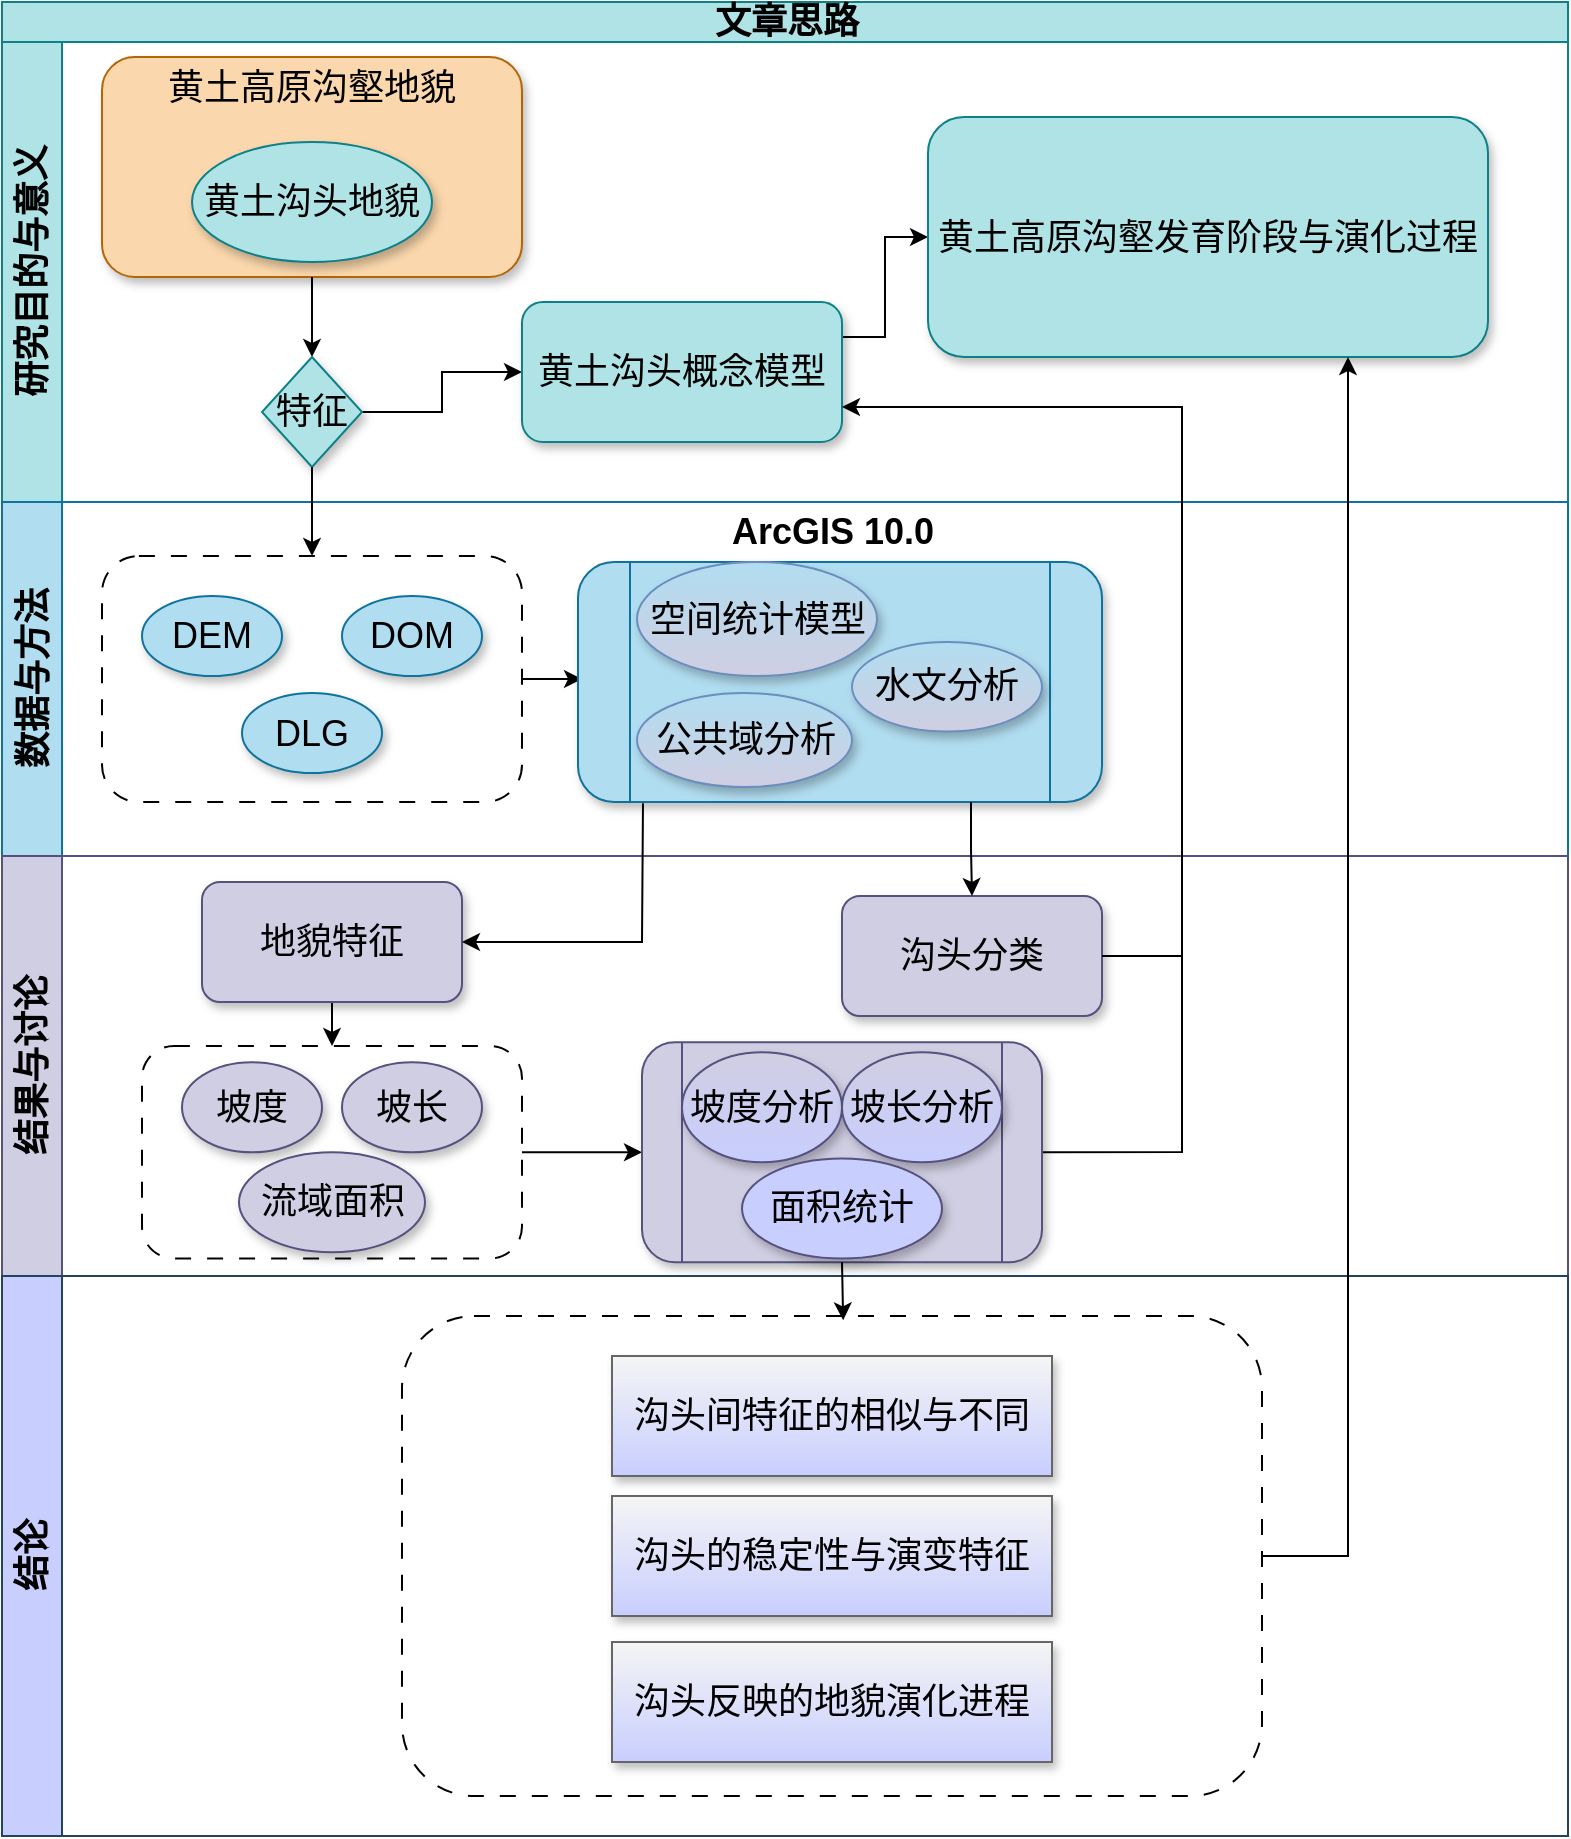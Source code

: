 <mxfile version="24.4.13" type="github">
  <diagram id="prtHgNgQTEPvFCAcTncT" name="Page-1">
    <mxGraphModel dx="908" dy="591" grid="1" gridSize="10" guides="1" tooltips="1" connect="1" arrows="1" fold="1" page="1" pageScale="1" pageWidth="827" pageHeight="1169" math="0" shadow="0">
      <root>
        <mxCell id="0" />
        <mxCell id="1" parent="0" />
        <mxCell id="dNxyNK7c78bLwvsdeMH5-19" value="文章思路" style="swimlane;html=1;childLayout=stackLayout;resizeParent=1;resizeParentMax=0;horizontal=1;startSize=20;horizontalStack=0;swimlaneFillColor=default;direction=east;align=center;flipH=0;flipV=0;labelPosition=center;verticalLabelPosition=middle;verticalAlign=middle;fontSize=18;fillColor=#b0e3e6;strokeColor=#0e8088;" parent="1" vertex="1">
          <mxGeometry x="22" y="10" width="783" height="917" as="geometry" />
        </mxCell>
        <mxCell id="dNxyNK7c78bLwvsdeMH5-20" value="研究目的与意义" style="swimlane;html=1;startSize=30;horizontal=0;fontSize=18;fillColor=#b0e3e6;strokeColor=#0e8088;" parent="dNxyNK7c78bLwvsdeMH5-19" vertex="1">
          <mxGeometry y="20" width="783" height="230" as="geometry" />
        </mxCell>
        <mxCell id="yjcvg-GpPopAoEvQ3IlU-27" value="" style="rounded=1;whiteSpace=wrap;html=1;strokeColor=#b46504;align=center;verticalAlign=middle;swimlaneFillColor=default;fontFamily=Helvetica;fontSize=18;fontStyle=1;fillColor=#fad7ac;shadow=1;" parent="dNxyNK7c78bLwvsdeMH5-20" vertex="1">
          <mxGeometry x="50" y="7.5" width="210" height="110" as="geometry" />
        </mxCell>
        <mxCell id="yjcvg-GpPopAoEvQ3IlU-25" value="&lt;span style=&quot;font-weight: normal; font-size: 18px;&quot;&gt;黄土沟头地貌&lt;/span&gt;" style="ellipse;whiteSpace=wrap;html=1;strokeColor=#0e8088;align=center;verticalAlign=middle;swimlaneFillColor=default;fontFamily=Helvetica;fontSize=18;fontStyle=1;fillColor=#b0e3e6;shadow=1;" parent="dNxyNK7c78bLwvsdeMH5-20" vertex="1">
          <mxGeometry x="95" y="50" width="120" height="60" as="geometry" />
        </mxCell>
        <mxCell id="yjcvg-GpPopAoEvQ3IlU-28" value="&lt;span style=&quot;font-weight: normal; font-size: 18px;&quot;&gt;黄土高原沟壑地貌&lt;/span&gt;" style="text;html=1;align=center;verticalAlign=middle;whiteSpace=wrap;rounded=0;fontFamily=Helvetica;fontSize=18;fontColor=default;fontStyle=1;" parent="dNxyNK7c78bLwvsdeMH5-20" vertex="1">
          <mxGeometry x="80" y="7.5" width="150" height="30" as="geometry" />
        </mxCell>
        <mxCell id="yjcvg-GpPopAoEvQ3IlU-24" value="" style="endArrow=classic;html=1;rounded=0;fontFamily=Helvetica;fontSize=18;fontColor=default;fontStyle=1;exitX=0.5;exitY=1;exitDx=0;exitDy=0;entryX=0.5;entryY=0;entryDx=0;entryDy=0;" parent="dNxyNK7c78bLwvsdeMH5-20" source="yjcvg-GpPopAoEvQ3IlU-27" target="yjcvg-GpPopAoEvQ3IlU-29" edge="1">
          <mxGeometry width="50" height="50" relative="1" as="geometry">
            <mxPoint x="280" y="100" as="sourcePoint" />
            <mxPoint x="320" y="85" as="targetPoint" />
          </mxGeometry>
        </mxCell>
        <mxCell id="yjcvg-GpPopAoEvQ3IlU-31" value="" style="edgeStyle=orthogonalEdgeStyle;rounded=0;orthogonalLoop=1;jettySize=auto;html=1;fontFamily=Helvetica;fontSize=18;fontColor=default;fontStyle=1;" parent="dNxyNK7c78bLwvsdeMH5-20" source="yjcvg-GpPopAoEvQ3IlU-29" target="yjcvg-GpPopAoEvQ3IlU-30" edge="1">
          <mxGeometry relative="1" as="geometry" />
        </mxCell>
        <mxCell id="yjcvg-GpPopAoEvQ3IlU-29" value="&lt;span style=&quot;font-weight: normal; font-size: 18px;&quot;&gt;特征&lt;/span&gt;" style="rhombus;whiteSpace=wrap;html=1;strokeColor=#0e8088;align=center;verticalAlign=middle;swimlaneFillColor=default;fontFamily=Helvetica;fontSize=18;fontStyle=1;fillColor=#b0e3e6;shadow=1;rounded=0;" parent="dNxyNK7c78bLwvsdeMH5-20" vertex="1">
          <mxGeometry x="130" y="157.5" width="50" height="55" as="geometry" />
        </mxCell>
        <mxCell id="yjcvg-GpPopAoEvQ3IlU-34" value="" style="edgeStyle=orthogonalEdgeStyle;rounded=0;orthogonalLoop=1;jettySize=auto;html=1;fontFamily=Helvetica;fontSize=18;fontColor=default;fontStyle=1;exitX=1;exitY=0.25;exitDx=0;exitDy=0;" parent="dNxyNK7c78bLwvsdeMH5-20" source="yjcvg-GpPopAoEvQ3IlU-30" target="yjcvg-GpPopAoEvQ3IlU-33" edge="1">
          <mxGeometry relative="1" as="geometry" />
        </mxCell>
        <mxCell id="yjcvg-GpPopAoEvQ3IlU-30" value="&lt;span style=&quot;font-weight: 400; font-size: 18px;&quot;&gt;黄土沟头概念模型&lt;/span&gt;" style="whiteSpace=wrap;html=1;swimlaneFillColor=default;fontStyle=1;rounded=1;fontSize=18;fillColor=#b0e3e6;strokeColor=#0e8088;shadow=1;" parent="dNxyNK7c78bLwvsdeMH5-20" vertex="1">
          <mxGeometry x="260" y="130" width="160" height="70" as="geometry" />
        </mxCell>
        <mxCell id="yjcvg-GpPopAoEvQ3IlU-33" value="&lt;span style=&quot;font-weight: normal; font-size: 18px;&quot;&gt;黄土高原沟壑发育阶段与演化过程&lt;/span&gt;" style="whiteSpace=wrap;html=1;fontSize=18;swimlaneFillColor=default;fontStyle=1;rounded=1;shadow=1;fillColor=#b0e3e6;strokeColor=#0e8088;" parent="dNxyNK7c78bLwvsdeMH5-20" vertex="1">
          <mxGeometry x="463" y="37.5" width="280" height="120" as="geometry" />
        </mxCell>
        <mxCell id="yjcvg-GpPopAoEvQ3IlU-12" value="数据与方法" style="swimlane;html=1;startSize=30;horizontal=0;fontSize=18;fillColor=#b1ddf0;strokeColor=#10739e;" parent="dNxyNK7c78bLwvsdeMH5-19" vertex="1">
          <mxGeometry y="250" width="783" height="177" as="geometry" />
        </mxCell>
        <mxCell id="G3TPeGIwNb0U0___-iBQ-11" style="edgeStyle=orthogonalEdgeStyle;rounded=0;orthogonalLoop=1;jettySize=auto;html=1;exitX=1;exitY=0.5;exitDx=0;exitDy=0;" parent="yjcvg-GpPopAoEvQ3IlU-12" source="yjcvg-GpPopAoEvQ3IlU-37" edge="1">
          <mxGeometry relative="1" as="geometry">
            <mxPoint x="290" y="88.524" as="targetPoint" />
          </mxGeometry>
        </mxCell>
        <mxCell id="yjcvg-GpPopAoEvQ3IlU-37" value="" style="rounded=1;whiteSpace=wrap;html=1;strokeColor=default;align=center;verticalAlign=middle;swimlaneFillColor=default;fontFamily=Helvetica;fontSize=18;fontColor=default;fontStyle=1;fillColor=default;dashed=1;dashPattern=8 8;" parent="yjcvg-GpPopAoEvQ3IlU-12" vertex="1">
          <mxGeometry x="50" y="27" width="210" height="123" as="geometry" />
        </mxCell>
        <mxCell id="yjcvg-GpPopAoEvQ3IlU-40" value="&lt;font style=&quot;font-size: 18px; font-weight: normal;&quot;&gt;DEM&lt;/font&gt;" style="ellipse;whiteSpace=wrap;html=1;strokeColor=#10739e;align=center;verticalAlign=middle;swimlaneFillColor=default;fontFamily=Helvetica;fontSize=18;fontStyle=1;fillColor=#b1ddf0;shadow=1;" parent="yjcvg-GpPopAoEvQ3IlU-12" vertex="1">
          <mxGeometry x="70" y="47" width="70" height="40" as="geometry" />
        </mxCell>
        <mxCell id="yjcvg-GpPopAoEvQ3IlU-41" value="&lt;font style=&quot;font-size: 18px; font-weight: normal;&quot;&gt;DOM&lt;/font&gt;" style="ellipse;whiteSpace=wrap;html=1;strokeColor=#10739e;align=center;verticalAlign=middle;swimlaneFillColor=default;fontFamily=Helvetica;fontSize=18;fontStyle=1;fillColor=#b1ddf0;shadow=1;" parent="yjcvg-GpPopAoEvQ3IlU-12" vertex="1">
          <mxGeometry x="170" y="47" width="70" height="40" as="geometry" />
        </mxCell>
        <mxCell id="yjcvg-GpPopAoEvQ3IlU-42" value="&lt;font style=&quot;font-size: 18px; font-weight: normal;&quot;&gt;DLG&lt;/font&gt;" style="ellipse;whiteSpace=wrap;html=1;strokeColor=#10739e;align=center;verticalAlign=middle;swimlaneFillColor=default;fontFamily=Helvetica;fontSize=18;fontStyle=1;fillColor=#b1ddf0;shadow=1;" parent="yjcvg-GpPopAoEvQ3IlU-12" vertex="1">
          <mxGeometry x="120" y="95.5" width="70" height="40" as="geometry" />
        </mxCell>
        <mxCell id="PjzEUulKG20BDxeT4395-68" value="" style="shape=process;whiteSpace=wrap;html=1;backgroundOutline=1;fillColor=#b1ddf0;strokeColor=#10739e;shadow=1;rounded=1;" parent="yjcvg-GpPopAoEvQ3IlU-12" vertex="1">
          <mxGeometry x="288" y="30" width="262" height="120" as="geometry" />
        </mxCell>
        <mxCell id="PjzEUulKG20BDxeT4395-1" value="&lt;span style=&quot;font-weight: normal;&quot;&gt;空间统计模型&lt;/span&gt;" style="ellipse;whiteSpace=wrap;html=1;strokeColor=#6c8ebf;align=center;verticalAlign=middle;swimlaneFillColor=default;fontFamily=Helvetica;fontSize=18;fontStyle=1;fillColor=#b1ddf0;shadow=1;gradientColor=#d0cee2;" parent="yjcvg-GpPopAoEvQ3IlU-12" vertex="1">
          <mxGeometry x="317.5" y="30" width="120" height="57" as="geometry" />
        </mxCell>
        <mxCell id="PjzEUulKG20BDxeT4395-6" value="&lt;b&gt;&lt;font style=&quot;font-size: 18px;&quot;&gt;ArcGIS 10.0&lt;/font&gt;&lt;/b&gt;" style="text;html=1;align=center;verticalAlign=middle;whiteSpace=wrap;rounded=0;" parent="yjcvg-GpPopAoEvQ3IlU-12" vertex="1">
          <mxGeometry x="362.5" width="105" height="30" as="geometry" />
        </mxCell>
        <mxCell id="PjzEUulKG20BDxeT4395-11" value="&lt;font style=&quot;font-size: 18px; font-weight: normal;&quot;&gt;公共域分析&lt;/font&gt;" style="ellipse;whiteSpace=wrap;html=1;strokeColor=#6c8ebf;align=center;verticalAlign=middle;swimlaneFillColor=default;fontFamily=Helvetica;fontSize=18;fontStyle=1;fillColor=#b1ddf0;shadow=1;gradientColor=#d0cee2;" parent="yjcvg-GpPopAoEvQ3IlU-12" vertex="1">
          <mxGeometry x="317.5" y="95.5" width="107.5" height="47" as="geometry" />
        </mxCell>
        <mxCell id="PjzEUulKG20BDxeT4395-10" value="&lt;span style=&quot;font-weight: normal;&quot;&gt;水文分析&lt;/span&gt;" style="ellipse;whiteSpace=wrap;html=1;strokeColor=#6c8ebf;align=center;verticalAlign=middle;swimlaneFillColor=default;fontFamily=Helvetica;fontSize=18;fontStyle=1;fillColor=#b1ddf0;shadow=1;gradientColor=#d0cee2;" parent="yjcvg-GpPopAoEvQ3IlU-12" vertex="1">
          <mxGeometry x="425" y="70" width="95" height="44.75" as="geometry" />
        </mxCell>
        <mxCell id="PjzEUulKG20BDxeT4395-42" value="" style="endArrow=none;html=1;rounded=0;horizontal=1;verticalAlign=middle;exitX=1;exitY=0.5;exitDx=0;exitDy=0;" parent="dNxyNK7c78bLwvsdeMH5-19" source="PjzEUulKG20BDxeT4395-49" edge="1">
          <mxGeometry width="50" height="50" relative="1" as="geometry">
            <mxPoint x="590.0" y="587.093" as="sourcePoint" />
            <mxPoint x="590" y="470" as="targetPoint" />
            <Array as="points">
              <mxPoint x="590" y="575" />
            </Array>
          </mxGeometry>
        </mxCell>
        <mxCell id="PjzEUulKG20BDxeT4395-53" style="edgeStyle=orthogonalEdgeStyle;rounded=0;orthogonalLoop=1;jettySize=auto;html=1;exitX=0.5;exitY=1;exitDx=0;exitDy=0;" parent="dNxyNK7c78bLwvsdeMH5-19" source="dNxyNK7c78bLwvsdeMH5-21" target="PjzEUulKG20BDxeT4395-50" edge="1">
          <mxGeometry relative="1" as="geometry" />
        </mxCell>
        <mxCell id="dNxyNK7c78bLwvsdeMH5-21" value="结果与讨论" style="swimlane;html=1;startSize=30;horizontal=0;direction=east;fontSize=18;fillColor=#d0cee2;strokeColor=#56517e;" parent="dNxyNK7c78bLwvsdeMH5-19" vertex="1">
          <mxGeometry y="427" width="783" height="210" as="geometry">
            <mxRectangle x="20" y="240" width="430" height="30" as="alternateBounds" />
          </mxGeometry>
        </mxCell>
        <mxCell id="yjcvg-GpPopAoEvQ3IlU-52" value="&lt;span style=&quot;font-weight: normal;&quot;&gt;沟头分类&lt;/span&gt;" style="rounded=1;whiteSpace=wrap;html=1;strokeColor=#56517e;align=center;verticalAlign=middle;swimlaneFillColor=default;fontFamily=Helvetica;fontSize=18;fontStyle=1;fillColor=#d0cee2;shadow=1;" parent="dNxyNK7c78bLwvsdeMH5-21" vertex="1">
          <mxGeometry x="420" y="20" width="130" height="60" as="geometry" />
        </mxCell>
        <mxCell id="G3TPeGIwNb0U0___-iBQ-6" style="edgeStyle=orthogonalEdgeStyle;rounded=0;orthogonalLoop=1;jettySize=auto;html=1;exitX=0.5;exitY=1;exitDx=0;exitDy=0;entryX=0.5;entryY=0;entryDx=0;entryDy=0;" parent="dNxyNK7c78bLwvsdeMH5-21" source="yjcvg-GpPopAoEvQ3IlU-43" target="G3TPeGIwNb0U0___-iBQ-5" edge="1">
          <mxGeometry relative="1" as="geometry" />
        </mxCell>
        <mxCell id="yjcvg-GpPopAoEvQ3IlU-43" value="&lt;span style=&quot;font-weight: normal;&quot;&gt;地貌特征&lt;/span&gt;" style="rounded=1;whiteSpace=wrap;html=1;strokeColor=#56517e;align=center;verticalAlign=middle;swimlaneFillColor=default;fontFamily=Helvetica;fontSize=18;fontStyle=1;fillColor=#d0cee2;shadow=1;" parent="dNxyNK7c78bLwvsdeMH5-21" vertex="1">
          <mxGeometry x="100" y="13" width="130" height="60" as="geometry" />
        </mxCell>
        <mxCell id="PjzEUulKG20BDxeT4395-52" style="edgeStyle=orthogonalEdgeStyle;rounded=0;orthogonalLoop=1;jettySize=auto;html=1;exitX=1;exitY=0.5;exitDx=0;exitDy=0;entryX=0;entryY=0.5;entryDx=0;entryDy=0;" parent="dNxyNK7c78bLwvsdeMH5-21" source="G3TPeGIwNb0U0___-iBQ-5" target="PjzEUulKG20BDxeT4395-49" edge="1">
          <mxGeometry relative="1" as="geometry">
            <mxPoint x="330" y="201.25" as="targetPoint" />
          </mxGeometry>
        </mxCell>
        <mxCell id="G3TPeGIwNb0U0___-iBQ-5" value="" style="rounded=1;whiteSpace=wrap;html=1;strokeColor=default;align=center;verticalAlign=middle;swimlaneFillColor=default;fontFamily=Helvetica;fontSize=18;fontColor=default;fontStyle=1;fillColor=default;dashed=1;dashPattern=8 8;shadow=0;" parent="dNxyNK7c78bLwvsdeMH5-21" vertex="1">
          <mxGeometry x="70" y="95" width="190" height="106.25" as="geometry" />
        </mxCell>
        <mxCell id="G3TPeGIwNb0U0___-iBQ-7" value="&lt;font style=&quot;font-size: 18px; font-weight: normal;&quot;&gt;坡度&lt;/font&gt;" style="ellipse;whiteSpace=wrap;html=1;strokeColor=#56517e;align=center;verticalAlign=middle;swimlaneFillColor=default;fontFamily=Helvetica;fontSize=18;fontStyle=1;fillColor=#d0cee2;shadow=1;" parent="dNxyNK7c78bLwvsdeMH5-21" vertex="1">
          <mxGeometry x="90" y="103.13" width="70" height="45" as="geometry" />
        </mxCell>
        <mxCell id="G3TPeGIwNb0U0___-iBQ-8" value="&lt;span style=&quot;font-weight: 400;&quot;&gt;坡长&lt;/span&gt;" style="ellipse;whiteSpace=wrap;html=1;strokeColor=#56517e;align=center;verticalAlign=middle;swimlaneFillColor=default;fontFamily=Helvetica;fontSize=18;fontStyle=1;fillColor=#d0cee2;shadow=1;" parent="dNxyNK7c78bLwvsdeMH5-21" vertex="1">
          <mxGeometry x="170" y="103.13" width="70" height="45" as="geometry" />
        </mxCell>
        <mxCell id="G3TPeGIwNb0U0___-iBQ-9" value="&lt;span style=&quot;font-weight: 400;&quot;&gt;流域面积&lt;/span&gt;" style="ellipse;whiteSpace=wrap;html=1;strokeColor=#56517e;align=center;verticalAlign=middle;swimlaneFillColor=default;fontFamily=Helvetica;fontSize=18;fontStyle=1;fillColor=#d0cee2;shadow=1;" parent="dNxyNK7c78bLwvsdeMH5-21" vertex="1">
          <mxGeometry x="118.5" y="148.13" width="93" height="50" as="geometry" />
        </mxCell>
        <mxCell id="PjzEUulKG20BDxeT4395-49" value="" style="shape=process;whiteSpace=wrap;html=1;backgroundOutline=1;rounded=1;shadow=1;fillColor=#d0cee2;strokeColor=#56517e;" parent="dNxyNK7c78bLwvsdeMH5-21" vertex="1">
          <mxGeometry x="320" y="93.13" width="200" height="110" as="geometry" />
        </mxCell>
        <mxCell id="PjzEUulKG20BDxeT4395-28" value="&lt;font style=&quot;font-size: 18px; font-weight: normal;&quot;&gt;坡度分析&lt;/font&gt;" style="ellipse;whiteSpace=wrap;html=1;strokeColor=#56517e;align=center;verticalAlign=middle;swimlaneFillColor=default;fontFamily=Helvetica;fontSize=18;fontStyle=1;fillColor=#d0cee2;shadow=1;gradientColor=#c8cefe;" parent="dNxyNK7c78bLwvsdeMH5-21" vertex="1">
          <mxGeometry x="340" y="98.13" width="80" height="55" as="geometry" />
        </mxCell>
        <mxCell id="PjzEUulKG20BDxeT4395-29" value="&lt;font style=&quot;font-size: 18px; font-weight: normal;&quot;&gt;坡长分析&lt;/font&gt;" style="ellipse;whiteSpace=wrap;html=1;strokeColor=#56517e;align=center;verticalAlign=middle;swimlaneFillColor=default;fontFamily=Helvetica;fontSize=18;fontStyle=1;fillColor=#d0cee2;shadow=1;gradientColor=#c8cefe;" parent="dNxyNK7c78bLwvsdeMH5-21" vertex="1">
          <mxGeometry x="420" y="98.13" width="80" height="55" as="geometry" />
        </mxCell>
        <mxCell id="PjzEUulKG20BDxeT4395-30" value="&lt;font style=&quot;font-size: 18px; font-weight: normal;&quot;&gt;面积统计&lt;/font&gt;" style="ellipse;whiteSpace=wrap;html=1;strokeColor=#56517e;align=center;verticalAlign=middle;swimlaneFillColor=default;fontFamily=Helvetica;fontSize=18;fontStyle=1;fillColor=#c8cefe;shadow=1;gradientColor=#c8cefe;" parent="dNxyNK7c78bLwvsdeMH5-21" vertex="1">
          <mxGeometry x="370" y="151.25" width="100" height="50" as="geometry" />
        </mxCell>
        <mxCell id="yjcvg-GpPopAoEvQ3IlU-36" style="edgeStyle=orthogonalEdgeStyle;rounded=0;orthogonalLoop=1;jettySize=auto;html=1;exitX=0.5;exitY=1;exitDx=0;exitDy=0;fontFamily=Helvetica;fontSize=18;fontColor=default;fontStyle=1;entryX=0.5;entryY=0;entryDx=0;entryDy=0;" parent="dNxyNK7c78bLwvsdeMH5-19" source="yjcvg-GpPopAoEvQ3IlU-29" target="yjcvg-GpPopAoEvQ3IlU-37" edge="1">
          <mxGeometry relative="1" as="geometry">
            <mxPoint x="155" y="303" as="targetPoint" />
          </mxGeometry>
        </mxCell>
        <mxCell id="PjzEUulKG20BDxeT4395-38" style="edgeStyle=orthogonalEdgeStyle;rounded=0;orthogonalLoop=1;jettySize=auto;html=1;exitX=1;exitY=0.5;exitDx=0;exitDy=0;entryX=1;entryY=0.75;entryDx=0;entryDy=0;" parent="dNxyNK7c78bLwvsdeMH5-19" source="yjcvg-GpPopAoEvQ3IlU-52" target="yjcvg-GpPopAoEvQ3IlU-30" edge="1">
          <mxGeometry relative="1" as="geometry">
            <mxPoint x="448" y="200" as="targetPoint" />
            <Array as="points">
              <mxPoint x="590" y="477" />
              <mxPoint x="590" y="203" />
            </Array>
          </mxGeometry>
        </mxCell>
        <mxCell id="dNxyNK7c78bLwvsdeMH5-22" value="结论" style="swimlane;html=1;startSize=30;horizontal=0;fontSize=18;fillColor=#c8cefe;strokeColor=#23445d;swimlaneFillColor=default;" parent="dNxyNK7c78bLwvsdeMH5-19" vertex="1">
          <mxGeometry y="637" width="783" height="280" as="geometry" />
        </mxCell>
        <mxCell id="PjzEUulKG20BDxeT4395-50" value="" style="rounded=1;whiteSpace=wrap;html=1;dashed=1;dashPattern=8 8;" parent="dNxyNK7c78bLwvsdeMH5-22" vertex="1">
          <mxGeometry x="200" y="20" width="430" height="240" as="geometry" />
        </mxCell>
        <mxCell id="PjzEUulKG20BDxeT4395-45" value="沟头间特征的相似与不同" style="rounded=0;whiteSpace=wrap;html=1;fontSize=18;shadow=1;fillColor=#f5f5f5;horizontal=1;verticalAlign=middle;gradientColor=#c8cefe;strokeColor=#666666;" parent="dNxyNK7c78bLwvsdeMH5-22" vertex="1">
          <mxGeometry x="305" y="40" width="220" height="60" as="geometry" />
        </mxCell>
        <mxCell id="PjzEUulKG20BDxeT4395-46" value="沟头反映的地貌演化进程" style="rounded=0;whiteSpace=wrap;html=1;fontSize=18;shadow=1;fillColor=#f5f5f5;horizontal=1;verticalAlign=middle;gradientColor=#c8cefe;strokeColor=#666666;" parent="dNxyNK7c78bLwvsdeMH5-22" vertex="1">
          <mxGeometry x="305" y="183" width="220" height="60" as="geometry" />
        </mxCell>
        <mxCell id="PjzEUulKG20BDxeT4395-47" value="沟头的稳定性与演变特征" style="rounded=0;whiteSpace=wrap;html=1;fontSize=18;shadow=1;fillColor=#f5f5f5;horizontal=1;verticalAlign=middle;gradientColor=#c8cefe;strokeColor=#666666;" parent="dNxyNK7c78bLwvsdeMH5-22" vertex="1">
          <mxGeometry x="305" y="110" width="220" height="60" as="geometry" />
        </mxCell>
        <mxCell id="PjzEUulKG20BDxeT4395-55" style="edgeStyle=orthogonalEdgeStyle;rounded=0;orthogonalLoop=1;jettySize=auto;html=1;exitX=0.5;exitY=1;exitDx=0;exitDy=0;entryX=0.513;entryY=0.009;entryDx=0;entryDy=0;entryPerimeter=0;" parent="dNxyNK7c78bLwvsdeMH5-19" source="PjzEUulKG20BDxeT4395-49" target="PjzEUulKG20BDxeT4395-50" edge="1">
          <mxGeometry relative="1" as="geometry" />
        </mxCell>
        <mxCell id="PjzEUulKG20BDxeT4395-56" style="edgeStyle=orthogonalEdgeStyle;rounded=0;orthogonalLoop=1;jettySize=auto;html=1;exitX=1;exitY=0.5;exitDx=0;exitDy=0;entryX=0.75;entryY=1;entryDx=0;entryDy=0;" parent="dNxyNK7c78bLwvsdeMH5-19" source="PjzEUulKG20BDxeT4395-50" target="yjcvg-GpPopAoEvQ3IlU-33" edge="1">
          <mxGeometry relative="1" as="geometry" />
        </mxCell>
        <mxCell id="PjzEUulKG20BDxeT4395-15" value="" style="endArrow=classic;html=1;rounded=0;entryX=1;entryY=0.5;entryDx=0;entryDy=0;exitX=0.124;exitY=1.005;exitDx=0;exitDy=0;exitPerimeter=0;" parent="dNxyNK7c78bLwvsdeMH5-19" source="PjzEUulKG20BDxeT4395-68" target="yjcvg-GpPopAoEvQ3IlU-43" edge="1">
          <mxGeometry width="50" height="50" relative="1" as="geometry">
            <mxPoint x="319.25" y="399.262" as="sourcePoint" />
            <mxPoint x="320.0" y="547" as="targetPoint" />
            <Array as="points">
              <mxPoint x="320" y="470" />
            </Array>
          </mxGeometry>
        </mxCell>
        <mxCell id="PjzEUulKG20BDxeT4395-69" style="edgeStyle=orthogonalEdgeStyle;rounded=0;orthogonalLoop=1;jettySize=auto;html=1;exitX=0.75;exitY=1;exitDx=0;exitDy=0;entryX=0.5;entryY=0;entryDx=0;entryDy=0;" parent="dNxyNK7c78bLwvsdeMH5-19" source="PjzEUulKG20BDxeT4395-68" target="yjcvg-GpPopAoEvQ3IlU-52" edge="1">
          <mxGeometry relative="1" as="geometry" />
        </mxCell>
      </root>
    </mxGraphModel>
  </diagram>
</mxfile>
